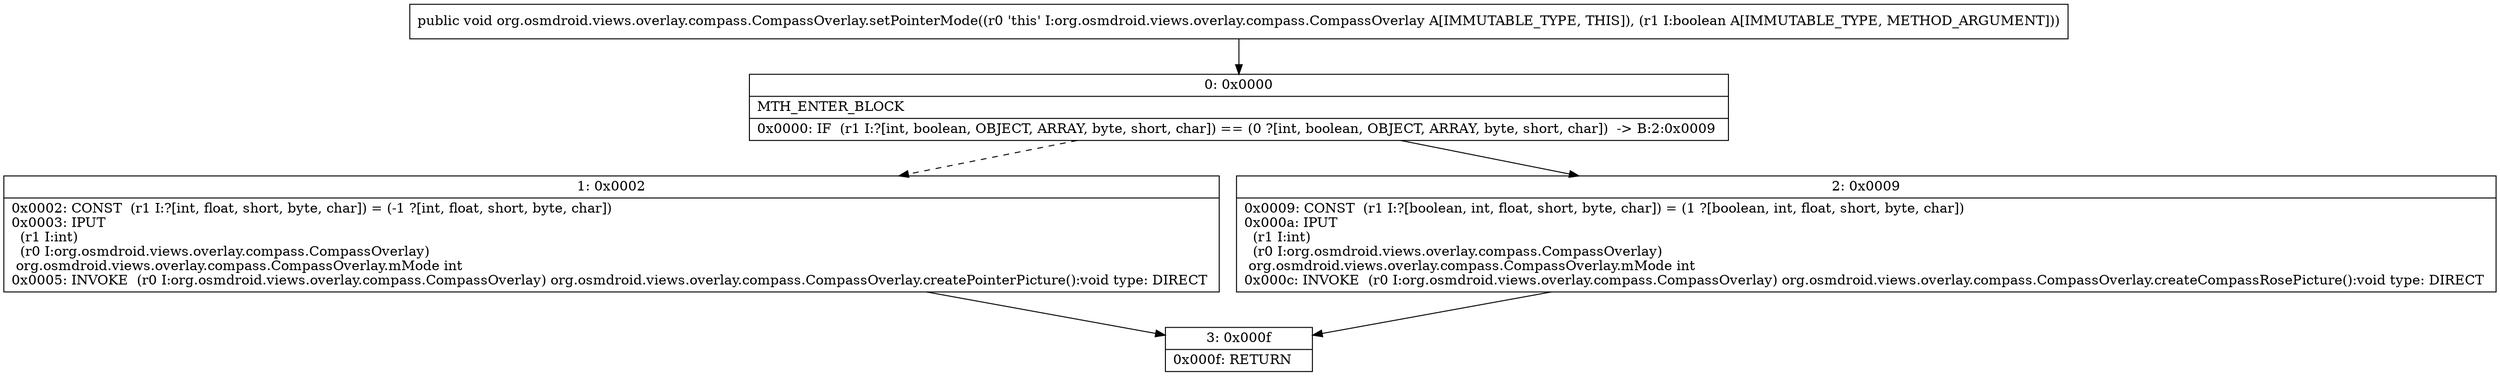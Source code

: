 digraph "CFG fororg.osmdroid.views.overlay.compass.CompassOverlay.setPointerMode(Z)V" {
Node_0 [shape=record,label="{0\:\ 0x0000|MTH_ENTER_BLOCK\l|0x0000: IF  (r1 I:?[int, boolean, OBJECT, ARRAY, byte, short, char]) == (0 ?[int, boolean, OBJECT, ARRAY, byte, short, char])  \-\> B:2:0x0009 \l}"];
Node_1 [shape=record,label="{1\:\ 0x0002|0x0002: CONST  (r1 I:?[int, float, short, byte, char]) = (\-1 ?[int, float, short, byte, char]) \l0x0003: IPUT  \l  (r1 I:int)\l  (r0 I:org.osmdroid.views.overlay.compass.CompassOverlay)\l org.osmdroid.views.overlay.compass.CompassOverlay.mMode int \l0x0005: INVOKE  (r0 I:org.osmdroid.views.overlay.compass.CompassOverlay) org.osmdroid.views.overlay.compass.CompassOverlay.createPointerPicture():void type: DIRECT \l}"];
Node_2 [shape=record,label="{2\:\ 0x0009|0x0009: CONST  (r1 I:?[boolean, int, float, short, byte, char]) = (1 ?[boolean, int, float, short, byte, char]) \l0x000a: IPUT  \l  (r1 I:int)\l  (r0 I:org.osmdroid.views.overlay.compass.CompassOverlay)\l org.osmdroid.views.overlay.compass.CompassOverlay.mMode int \l0x000c: INVOKE  (r0 I:org.osmdroid.views.overlay.compass.CompassOverlay) org.osmdroid.views.overlay.compass.CompassOverlay.createCompassRosePicture():void type: DIRECT \l}"];
Node_3 [shape=record,label="{3\:\ 0x000f|0x000f: RETURN   \l}"];
MethodNode[shape=record,label="{public void org.osmdroid.views.overlay.compass.CompassOverlay.setPointerMode((r0 'this' I:org.osmdroid.views.overlay.compass.CompassOverlay A[IMMUTABLE_TYPE, THIS]), (r1 I:boolean A[IMMUTABLE_TYPE, METHOD_ARGUMENT])) }"];
MethodNode -> Node_0;
Node_0 -> Node_1[style=dashed];
Node_0 -> Node_2;
Node_1 -> Node_3;
Node_2 -> Node_3;
}

